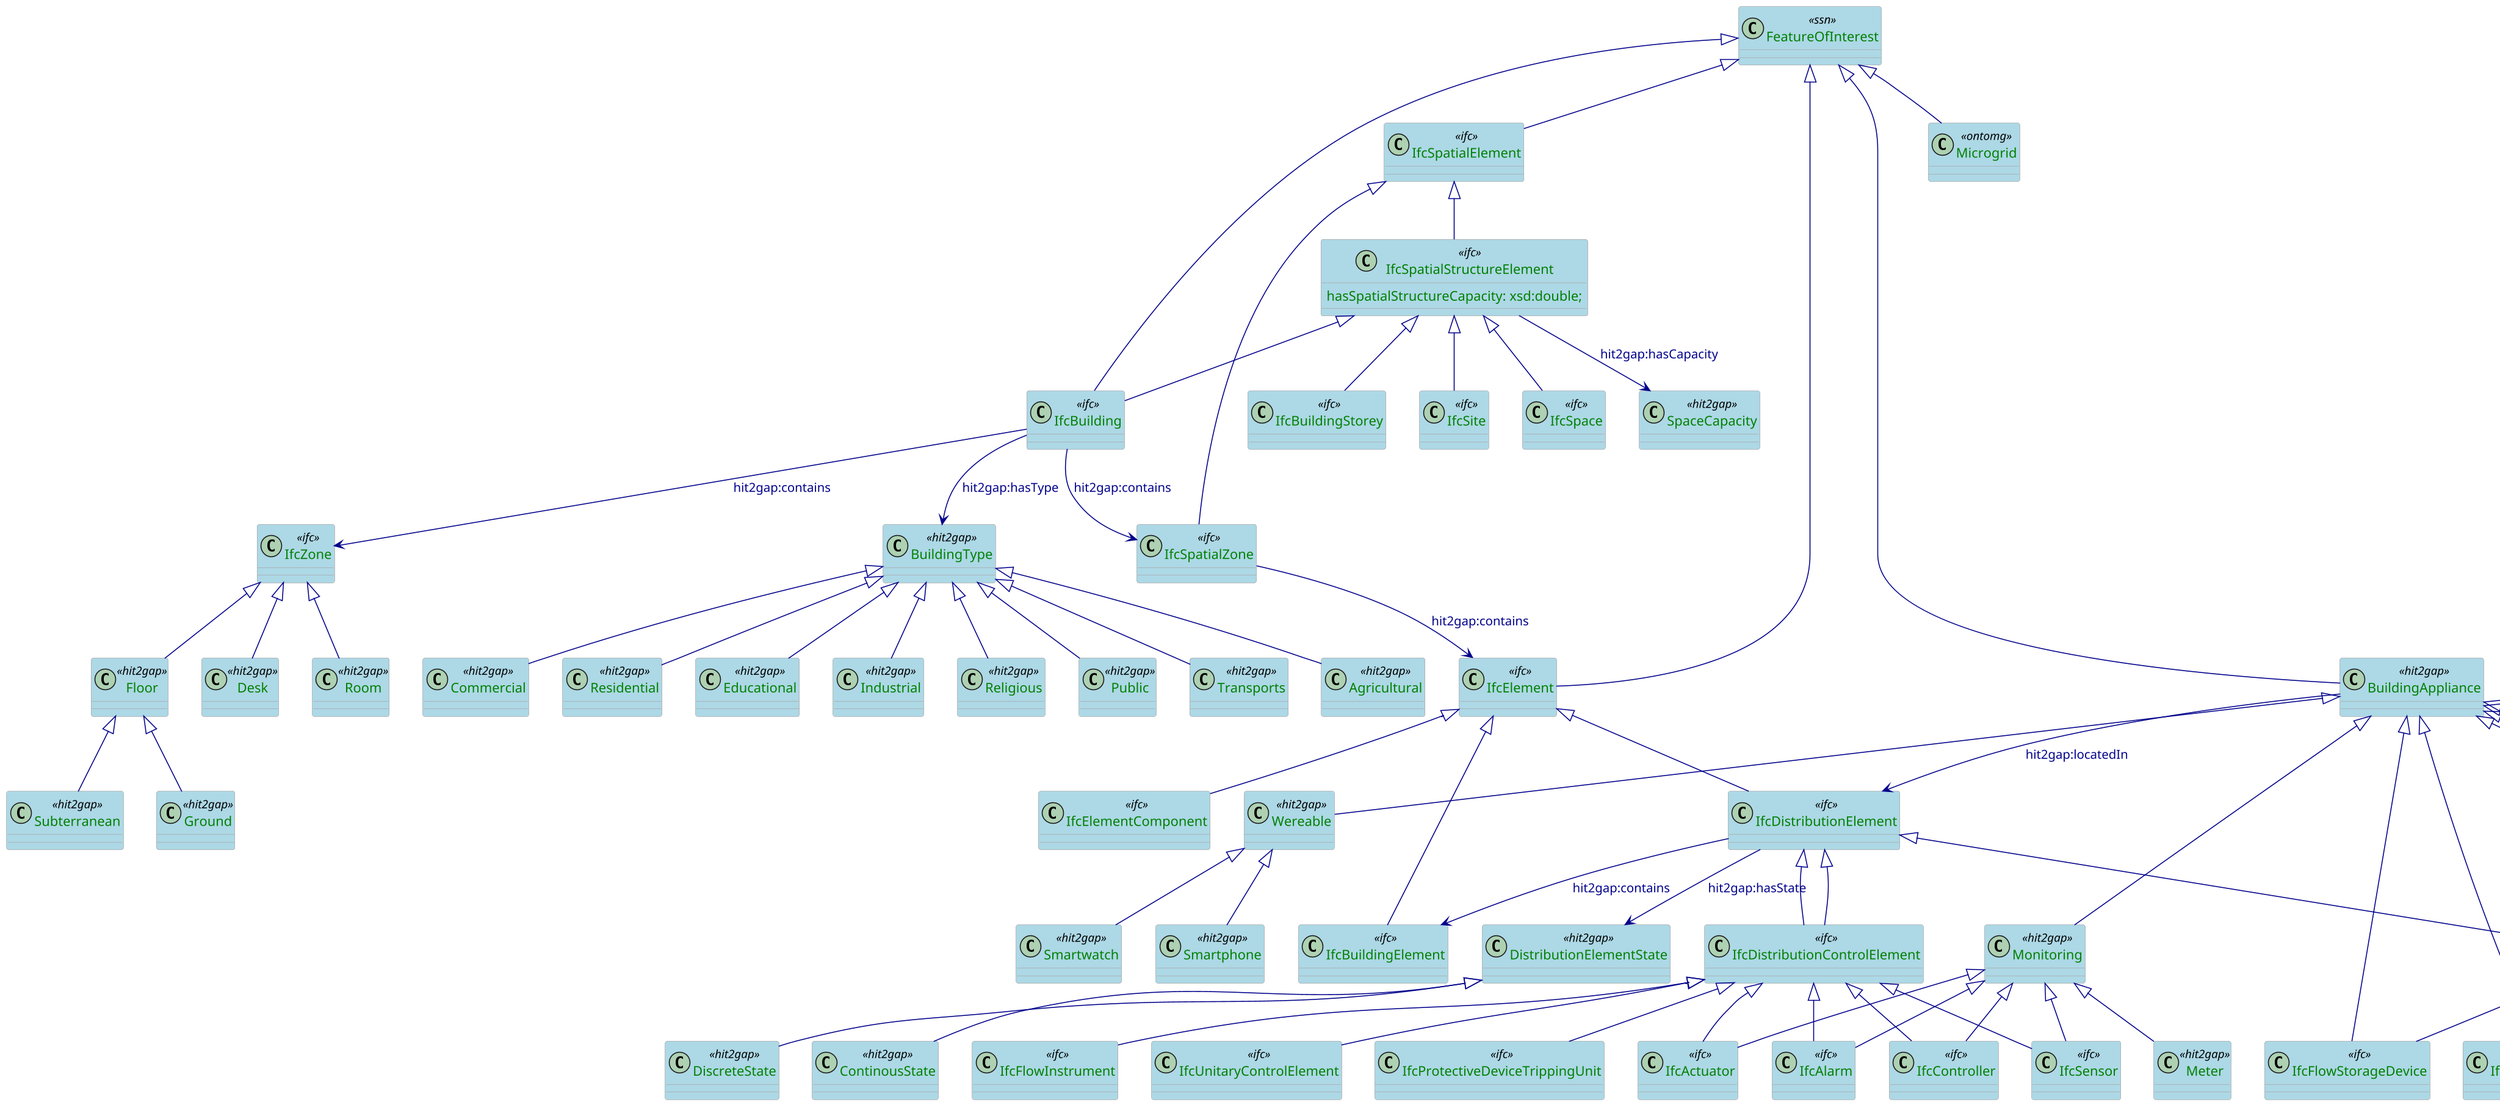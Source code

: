 @startuml

scale 0.5

skinparam class {
  ArrowColor DarkBlue
  ArrowFontColor DarkBlue
  BackgroundColor LightBlue
  BorderColor DarkGrey
}
skinparam dpi 300
skinparam stereotypeCBackgroundColor Wheat
skinparam classAttributeFontColor  Green


/'
  Definition of the Feature of interest classes
'/
class FeatureOfInterest <<ssn>>
class IfcBuilding <<ifc>>
class IfcElement <<ifc>>
class IfcSpatialElement <<ifc>>
class Microgrid <<ontomg>>
class IfcSpatialStructureElement <<ifc>>{
  hasSpatialStructureCapacity: xsd:double;
}
class IfcBuildingElement <<ifc>>
class IfcElementComponent <<ifc>>
class IfcDistributionControlElement <<ifc>>
class IfcDistributionFlowElement <<ifc>>
class IfcZone <<ifc>>
class IfcSpatialZone <<ifc>>

class IfcFlowInstrument <<ifc>>
class IfcProtectiveDeviceTrippingUnit <<ifc>>
class IfcSensor <<ifc>>
class IfcUnitaryControlElement <<ifc>>
class IfcFlowTerminal <<ifc>>

class IfcFlowStorageDevice <<ifc>>
class IfcFlowTreatmentDevice <<ifc>>
class IfcEnergyConversionDevice <<ifc>>
class IfcFlowController <<ifc>>

class IfcFlowMovingDevice <<ifc>>

class BuildingAppliance <<hit2gap>>
class BuildingType <<hit2gap>>

class Monitoring <<hit2gap>>
class Wereable <<hit2gap>>

class Smartwatch <<hit2gap>>
class Smartphone <<hit2gap>>

class Meter <<hit2gap>>

class IfcActuator <<ifc>>
class IfcAlarm <<ifc>>
class IfcController <<ifc>>

/'
  Building types class definition
'/
class Agricultural <<hit2gap>>
class Commercial <<hit2gap>>
class Residential  <<hit2gap>>
class Educational <<hit2gap>>
class Industrial <<hit2gap>>
class Religious <<hit2gap>>
class Public <<hit2gap>>
class Transports <<hit2gap>>

/'
  Building Zones types definition
'/

class Room <<hit2gap>>
class Floor <<hit2gap>>
class Desk <<hit2gap>>
class Subterranean <<hit2gap>>
class Ground <<hit2gap>>

class IfcDistributionElement <<ifc>>
class DistributionElementState <<hit2gap>>
class DiscreteState <<hit2gap>>
class ContinousState <<hit2gap>>

class IfcBuildingStorey <<ifc>>
class IfcSite <<ifc>>
class IfcSpace <<ifc>>
class SpaceCapacity <<hit2gap>>


/'
  Definition of the types of FoIs
'/

FeatureOfInterest <|-- IfcBuilding
FeatureOfInterest <|-- BuildingAppliance
FeatureOfInterest <|-- IfcElement
FeatureOfInterest <|-- Microgrid
FeatureOfInterest <|-- IfcSpatialElement

IfcSpatialStructureElement <|-- IfcBuilding
IfcSpatialElement <|-- IfcSpatialStructureElement
IfcSpatialElement <|-- IfcSpatialZone

IfcSpatialStructureElement --> SpaceCapacity: hit2gap:hasCapacity


IfcSpatialStructureElement <|-- IfcBuildingStorey
IfcSpatialStructureElement <|-- IfcSite
IfcSpatialStructureElement <|-- IfcSpace



IfcBuilding -->IfcSpatialZone: hit2gap:contains
IfcBuilding -->IfcZone: hit2gap:contains
IfcSpatialZone --> IfcElement: hit2gap:contains

IfcElement <|-- IfcDistributionElement
IfcElement <|-- IfcBuildingElement
IfcElement <|-- IfcElementComponent

IfcDistributionElement <|-- IfcDistributionControlElement
IfcDistributionElement <|-- IfcDistributionFlowElement

IfcDistributionFlowElement <|-- IfcFlowStorageDevice
IfcDistributionFlowElement <|-- IfcFlowMovingDevice
IfcDistributionFlowElement <|-- IfcFlowController
IfcDistributionFlowElement <|-- IfcFlowTerminal
IfcDistributionFlowElement <|-- IfcFlowTreatmentDevice
IfcDistributionFlowElement <|-- IfcEnergyConversionDevice

IfcDistributionElement --> DistributionElementState: hit2gap:hasState
DistributionElementState <|-- ContinousState
DistributionElementState <|-- DiscreteState

IfcDistributionElement --> IfcBuildingElement: hit2gap:contains

BuildingType <|-- Agricultural
BuildingType <|-- Commercial
BuildingType <|-- Residential
BuildingType <|-- Educational
BuildingType <|-- Industrial
BuildingType <|-- Religious
BuildingType <|-- Public
BuildingType <|-- Transports

IfcBuilding --> BuildingType: hit2gap:hasType

BuildingAppliance <|-- IfcFlowTerminal
BuildingAppliance <|-- Monitoring
BuildingAppliance <|-- Wereable

BuildingAppliance --> IfcDistributionElement: hit2gap:locatedIn
BuildingAppliance <|-- IfcFlowStorageDevice
BuildingAppliance <|-- IfcFlowMovingDevice
BuildingAppliance <|-- IfcFlowController
BuildingAppliance <|-- IfcFlowTreatmentDevice
BuildingAppliance <|-- IfcEnergyConversionDevice

Wereable <|-- Smartwatch
Wereable <|-- Smartphone

Monitoring <|-- IfcSensor
Monitoring <|-- IfcActuator
Monitoring <|-- IfcAlarm
Monitoring <|-- IfcController
Monitoring <|-- Meter

IfcZone <|-- Room
IfcZone <|-- Floor
IfcZone <|-- Desk

Floor <|-- Subterranean
Floor <|-- Ground

IfcDistributionElement <|-- IfcDistributionControlElement
IfcDistributionControlElement <|-- IfcActuator
IfcDistributionControlElement <|-- IfcAlarm
IfcDistributionControlElement <|-- IfcController
IfcDistributionControlElement <|-- IfcFlowInstrument
IfcDistributionControlElement <|-- IfcProtectiveDeviceTrippingUnit
IfcDistributionControlElement <|-- IfcSensor
IfcDistributionControlElement <|-- IfcUnitaryControlElement


@enduml
